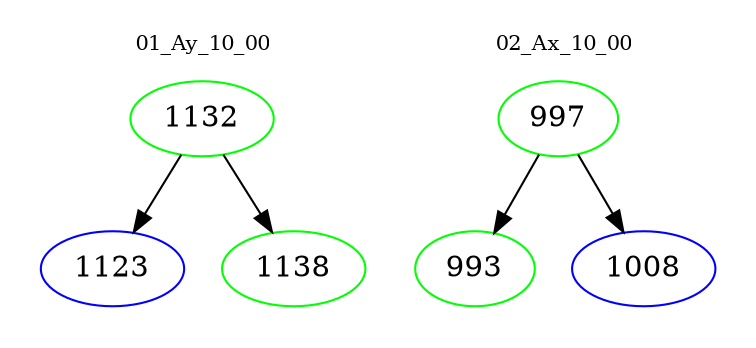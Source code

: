 digraph{
subgraph cluster_0 {
color = white
label = "01_Ay_10_00";
fontsize=10;
T0_1132 [label="1132", color="green"]
T0_1132 -> T0_1123 [color="black"]
T0_1123 [label="1123", color="blue"]
T0_1132 -> T0_1138 [color="black"]
T0_1138 [label="1138", color="green"]
}
subgraph cluster_1 {
color = white
label = "02_Ax_10_00";
fontsize=10;
T1_997 [label="997", color="green"]
T1_997 -> T1_993 [color="black"]
T1_993 [label="993", color="green"]
T1_997 -> T1_1008 [color="black"]
T1_1008 [label="1008", color="blue"]
}
}
